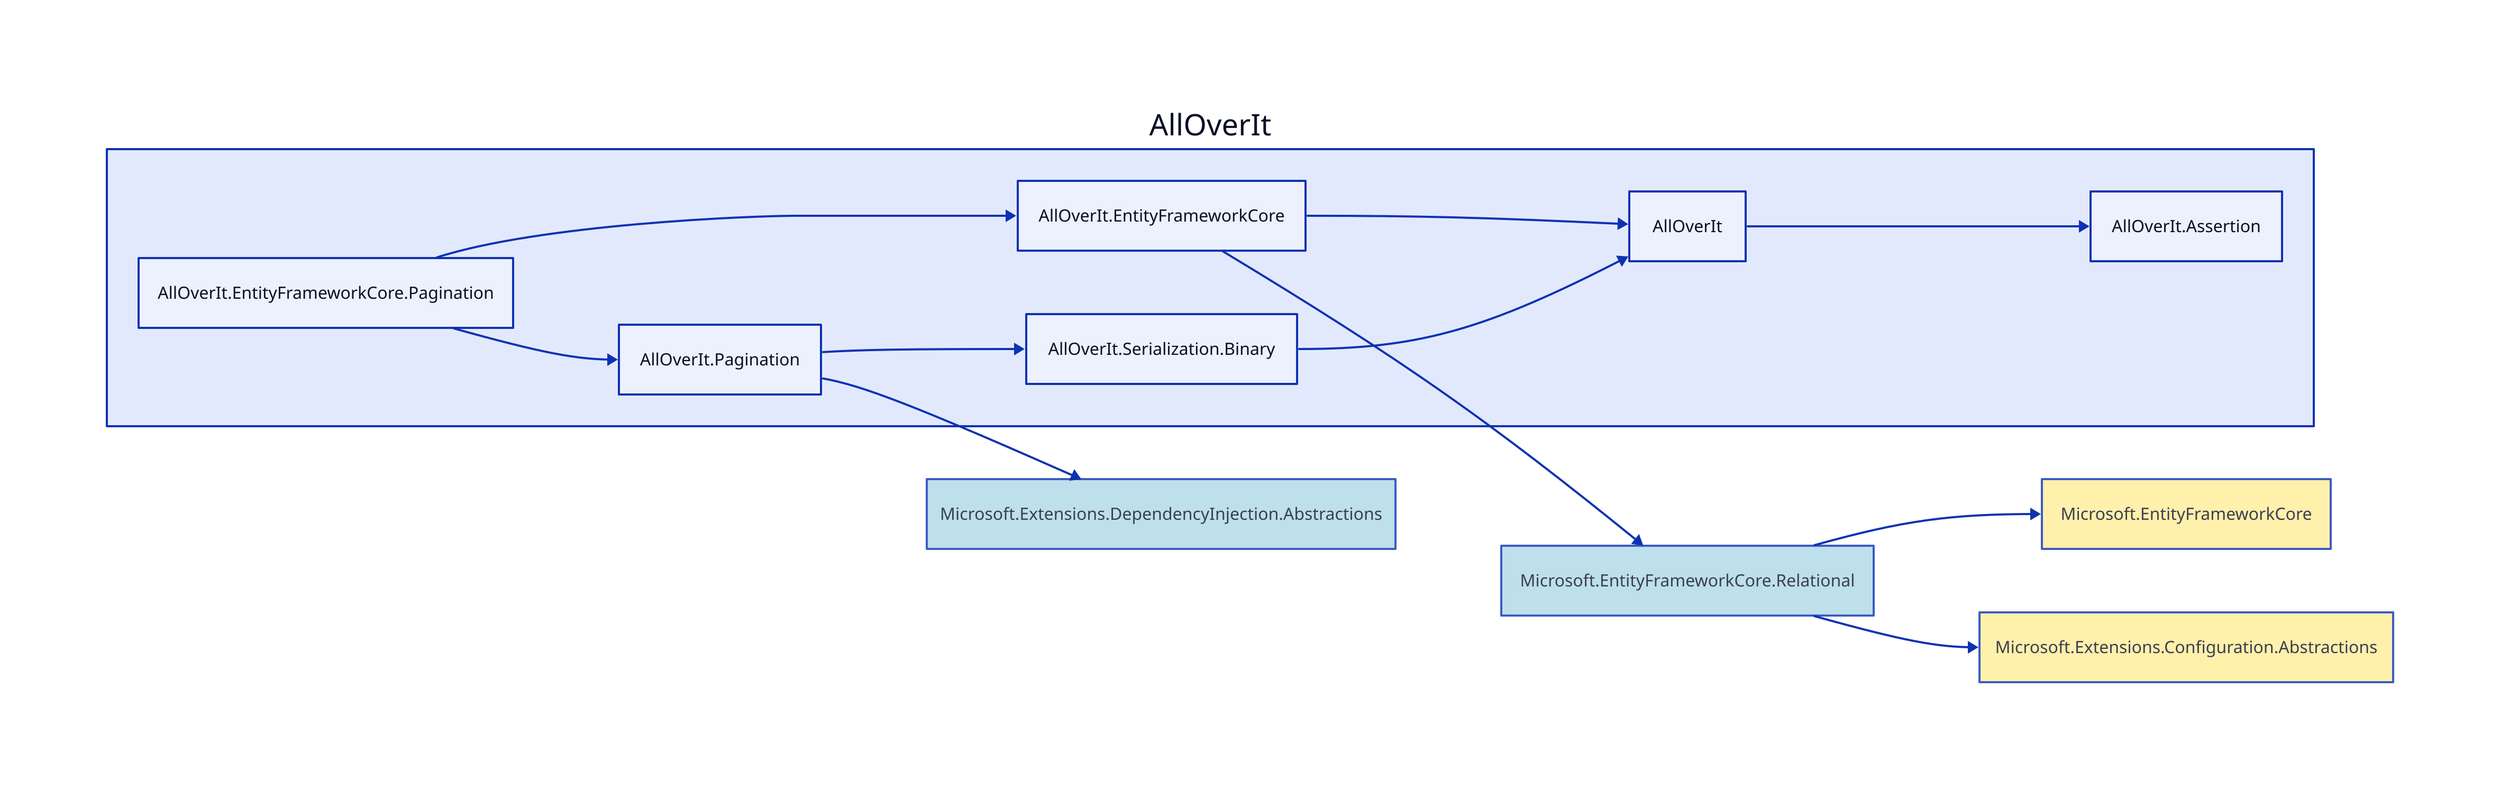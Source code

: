 direction: right

aoi: AllOverIt
aoi.alloverit-entityframeworkcore-pagination: AllOverIt.EntityFrameworkCore.Pagination
aoi.alloverit-entityframeworkcore: AllOverIt.EntityFrameworkCore
microsoft-entityframeworkcore-relational: Microsoft.EntityFrameworkCore.Relational
microsoft-entityframeworkcore-relational.style.fill: "#ADD8E6"
microsoft-entityframeworkcore-relational.style.opacity: 0.8
microsoft-entityframeworkcore: Microsoft.EntityFrameworkCore
microsoft-entityframeworkcore.style.fill: "#FFEC96"
microsoft-entityframeworkcore.style.opacity: 0.8
microsoft-entityframeworkcore <- microsoft-entityframeworkcore-relational
microsoft-extensions-configuration-abstractions: Microsoft.Extensions.Configuration.Abstractions
microsoft-extensions-configuration-abstractions.style.fill: "#FFEC96"
microsoft-extensions-configuration-abstractions.style.opacity: 0.8
microsoft-extensions-configuration-abstractions <- microsoft-entityframeworkcore-relational
microsoft-entityframeworkcore-relational <- aoi.alloverit-entityframeworkcore
aoi.alloverit: AllOverIt
aoi.alloverit-assertion: AllOverIt.Assertion
aoi.alloverit-assertion <- aoi.alloverit
aoi.alloverit <- aoi.alloverit-entityframeworkcore
aoi.alloverit-entityframeworkcore <- aoi.alloverit-entityframeworkcore-pagination
aoi.alloverit-pagination: AllOverIt.Pagination
microsoft-extensions-dependencyinjection-abstractions: Microsoft.Extensions.DependencyInjection.Abstractions
microsoft-extensions-dependencyinjection-abstractions.style.fill: "#ADD8E6"
microsoft-extensions-dependencyinjection-abstractions.style.opacity: 0.8
microsoft-extensions-dependencyinjection-abstractions <- aoi.alloverit-pagination
aoi.alloverit-serialization-binary: AllOverIt.Serialization.Binary
aoi.alloverit <- aoi.alloverit-serialization-binary
aoi.alloverit-serialization-binary <- aoi.alloverit-pagination
aoi.alloverit-pagination <- aoi.alloverit-entityframeworkcore-pagination
